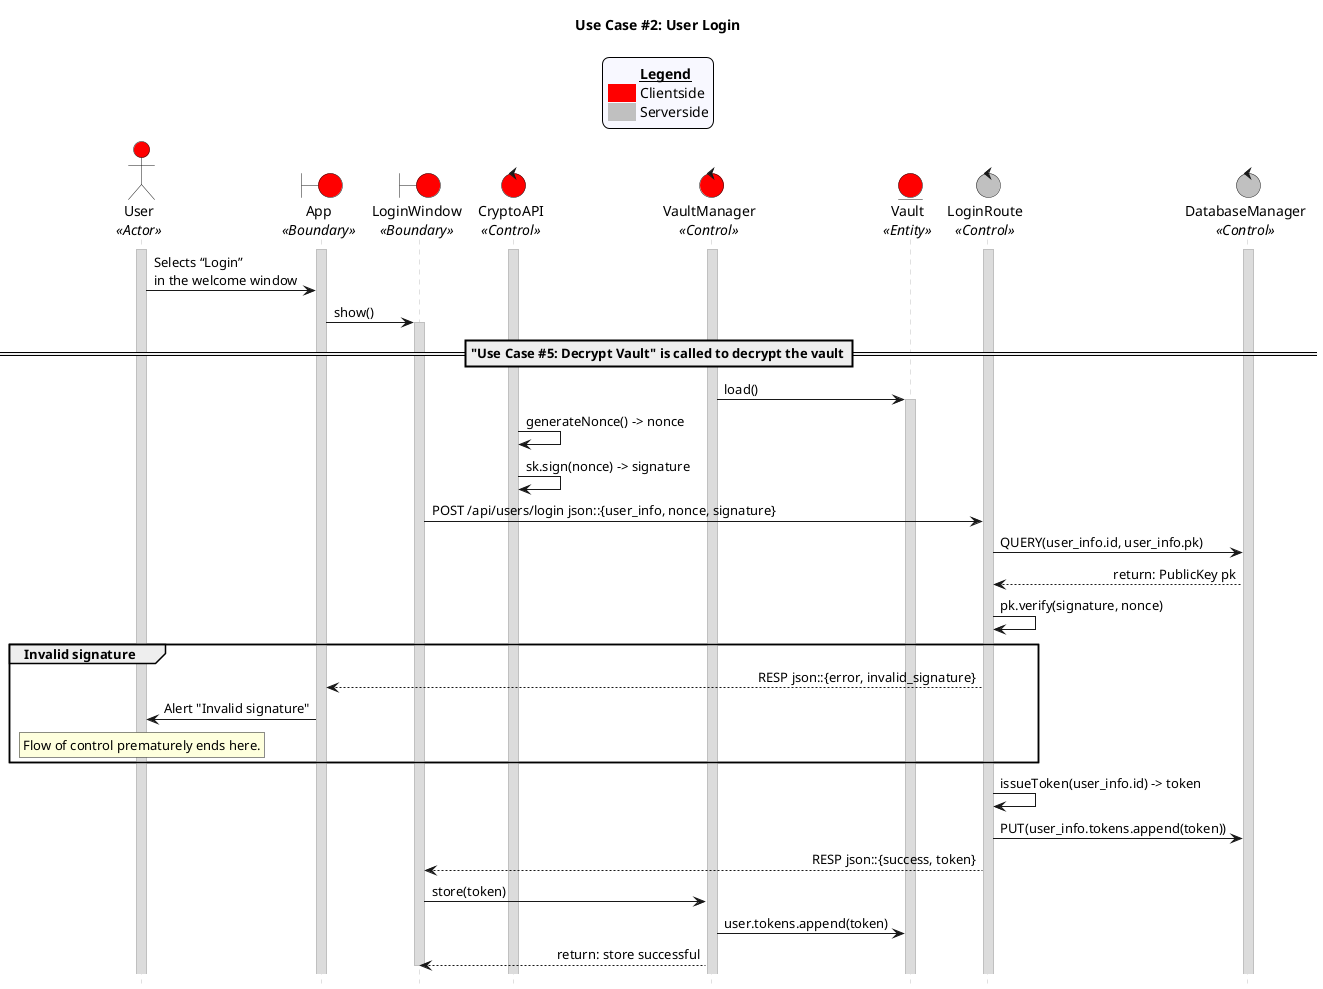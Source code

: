 @startuml uc02
title "Use Case #2: User Login"

'Styling goes here
hide footbox
skinparam stereotypePosition bottom
skinparam sequenceMessageAlign direction
skinparam sequence {
    LifeLineBorderColor #Silver
    LifeLineBackgroundColor #Gainsboro
}

'Add a legend plus styling
skinparam legend {
	backgroundColor #GhostWhite
	entrySeparator #GhostWhite
}

legend top
	<#GhostWhite,#GhostWhite>|	|= __Legend__ |
	|<#red> | Clientside|
	|<#silver> | Serverside|
endlegend

'Setup the objects involved here
actor User as u <<Actor>> #red
boundary App as a <<Boundary>> #red
boundary LoginWindow as lw <<Boundary>> #red
control CryptoAPI as ca <<Control>> #red
control VaultManager as vm <<Control>> #red
entity Vault as v <<Entity>> #red
control LoginRoute as lr <<Control>> #silver
control DatabaseManager as db <<Control>> #silver

'Setup persistent objects here
activate u 
activate a
activate ca
activate vm
activate lr
activate db

'--- FLOW OF CONTROL STARTS HERE ---
'User selects “Login” on the front page.
u -> a: Selects “Login” \nin the welcome window

'System shows a form to login.
a -> lw: show()
activate lw

=="Use Case #5: Decrypt Vault" is called to decrypt the vault==
vm -> v: load()
activate v

'User's device creates a nonce, signs it, and sends it to the server.
ca -> ca: generateNonce() -> nonce
ca -> ca: sk.sign(nonce) -> signature
lw -> lr: POST /api/users/login json::{user_info, nonce, signature}

'The server verifies the signature against the known public key.
lr -> db: QUERY(user_info.id, user_info.pk)
db --> lr: return: PublicKey pk
lr -> lr: pk.verify(signature, nonce)

'Case 1: The signature is invalid.
group Invalid signature
	lr --> a: RESP json::{error, invalid_signature}
	a -> u: Alert "Invalid signature"
	rnote over u
	Flow of control prematurely ends here.
	endrnote
end

'Server issues a token for the user, establishing the existence of the login session.
lr -> lr: issueToken(user_info.id) -> token
lr -> db: PUT(user_info.tokens.append(token))

'Server sends the token to the user, confirming the success of the login
lr --> lw: RESP json::{success, token}

'User persists the token in local storage.
lw -> vm: store(token)
vm -> v: user.tokens.append(token)
vm --> lw: return: store successful
deactivate lw
'--- FLOW OF CONTROL ENDS HERE   ---

@enduml
